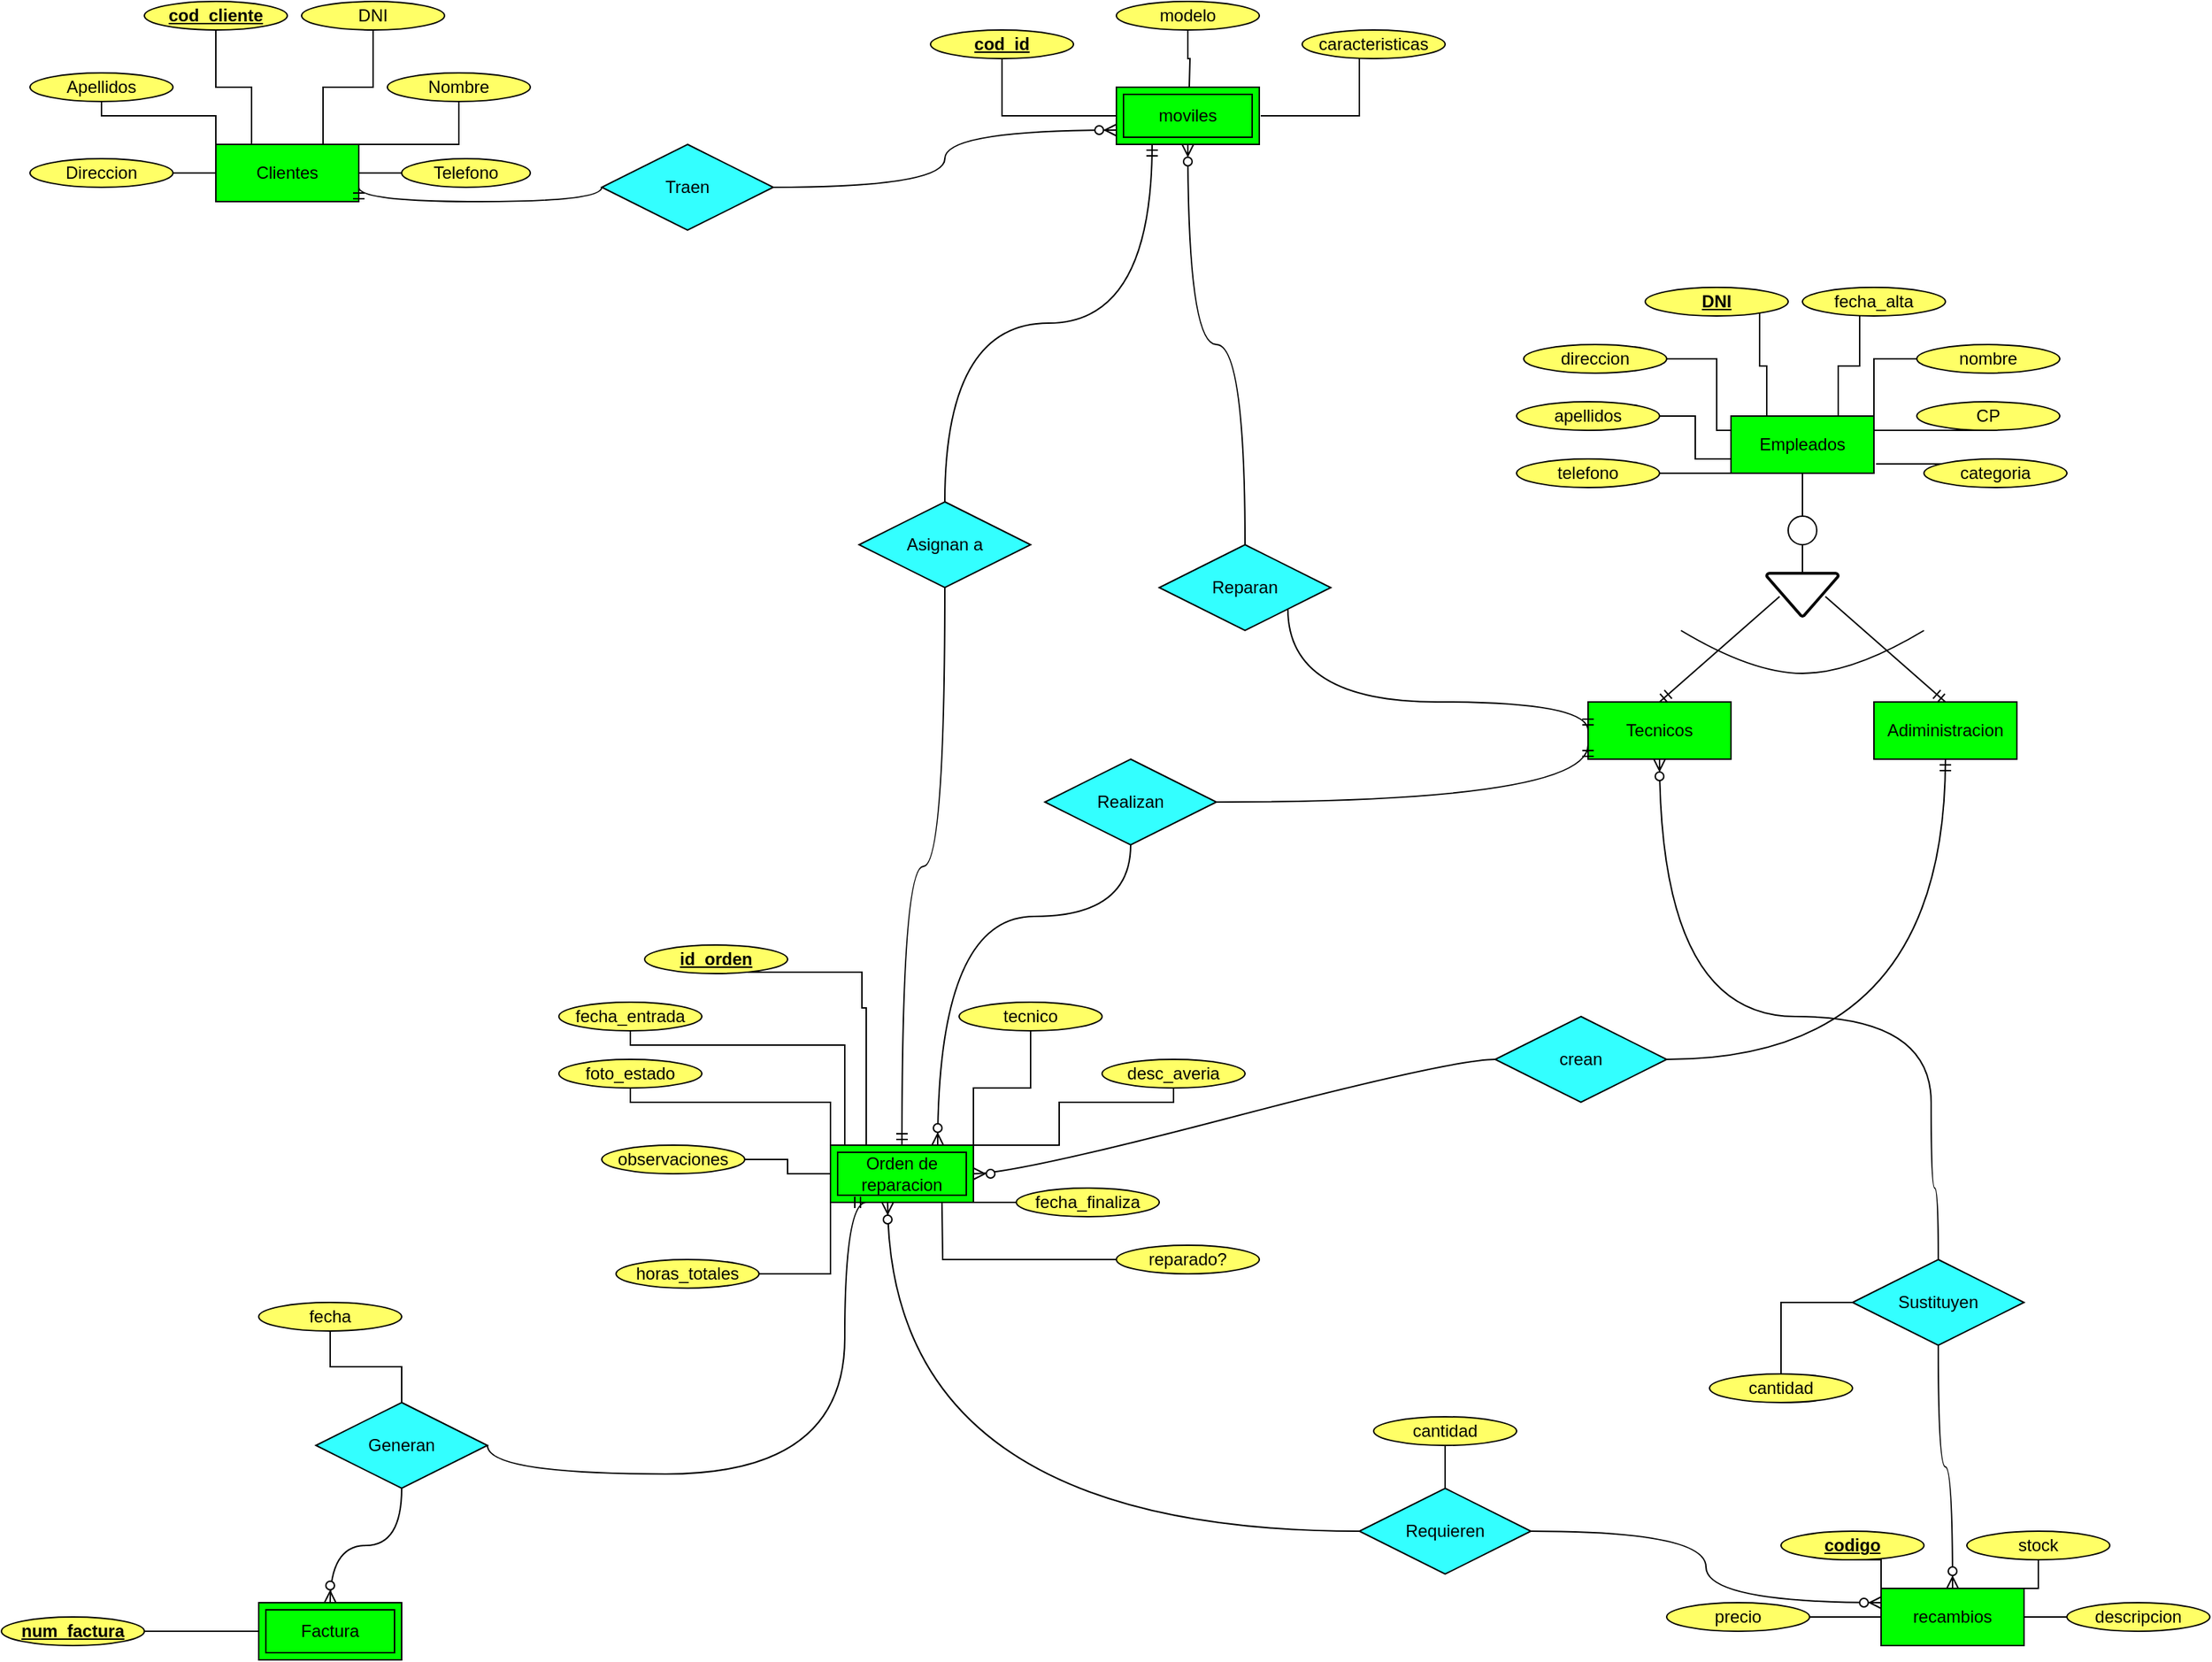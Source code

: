 <mxfile version="20.3.0" type="device"><diagram id="C5RBs43oDa-KdzZeNtuy" name="Page-1"><mxGraphModel dx="1873" dy="1913" grid="1" gridSize="10" guides="1" tooltips="1" connect="1" arrows="1" fold="1" page="1" pageScale="1" pageWidth="1600" pageHeight="1200" math="0" shadow="0"><root><mxCell id="WIyWlLk6GJQsqaUBKTNV-0"/><mxCell id="WIyWlLk6GJQsqaUBKTNV-1" parent="WIyWlLk6GJQsqaUBKTNV-0"/><mxCell id="R3kaOZERoae6fdx2HZM_-9" value="" style="edgeStyle=orthogonalEdgeStyle;fontSize=12;html=1;endArrow=ERzeroToMany;startArrow=none;rounded=0;entryX=0.75;entryY=0;entryDx=0;entryDy=0;curved=1;exitX=0.5;exitY=1;exitDx=0;exitDy=0;" parent="WIyWlLk6GJQsqaUBKTNV-1" source="R3kaOZERoae6fdx2HZM_-8" target="Xgpi2IDvOryQFtdn2pMx-37" edge="1"><mxGeometry width="100" height="100" relative="1" as="geometry"><mxPoint x="411" y="461" as="sourcePoint"/><mxPoint x="494" y="561" as="targetPoint"/><Array as="points"><mxPoint x="800" y="650"/><mxPoint x="665" y="650"/></Array></mxGeometry></mxCell><mxCell id="j6VTlfBo22cfBNHT0khT-14" style="edgeStyle=orthogonalEdgeStyle;rounded=0;orthogonalLoop=1;jettySize=auto;html=1;entryX=0;entryY=0.5;entryDx=0;entryDy=0;endArrow=none;endFill=0;" parent="WIyWlLk6GJQsqaUBKTNV-1" source="EpGLU4D8-ue5hCiOP67A-0" target="j6VTlfBo22cfBNHT0khT-6" edge="1"><mxGeometry relative="1" as="geometry"/></mxCell><mxCell id="EpGLU4D8-ue5hCiOP67A-0" value="Clientes" style="whiteSpace=wrap;html=1;align=center;fillColor=#00FF00;" parent="WIyWlLk6GJQsqaUBKTNV-1" vertex="1"><mxGeometry x="160" y="110" width="100" height="40" as="geometry"/></mxCell><mxCell id="j6VTlfBo22cfBNHT0khT-29" value="" style="edgeStyle=orthogonalEdgeStyle;rounded=0;orthogonalLoop=1;jettySize=auto;html=1;endArrow=none;endFill=0;" parent="WIyWlLk6GJQsqaUBKTNV-1" target="j6VTlfBo22cfBNHT0khT-21" edge="1" source="Xgpi2IDvOryQFtdn2pMx-37"><mxGeometry relative="1" as="geometry"><mxPoint x="636" y="810" as="sourcePoint"/><Array as="points"><mxPoint x="600" y="740"/><mxPoint x="450" y="740"/></Array></mxGeometry></mxCell><mxCell id="EpGLU4D8-ue5hCiOP67A-8" value="Tecnicos" style="whiteSpace=wrap;html=1;align=center;fillColor=#00FF00;" parent="WIyWlLk6GJQsqaUBKTNV-1" vertex="1"><mxGeometry x="1120" y="500" width="100" height="40" as="geometry"/></mxCell><mxCell id="Xgpi2IDvOryQFtdn2pMx-35" style="edgeStyle=orthogonalEdgeStyle;rounded=0;orthogonalLoop=1;jettySize=auto;html=1;endArrow=none;endFill=0;entryX=0.25;entryY=0;entryDx=0;entryDy=0;" parent="WIyWlLk6GJQsqaUBKTNV-1" source="j6VTlfBo22cfBNHT0khT-0" target="EpGLU4D8-ue5hCiOP67A-0" edge="1"><mxGeometry relative="1" as="geometry"/></mxCell><mxCell id="j6VTlfBo22cfBNHT0khT-0" value="&lt;b&gt;cod_cliente&lt;/b&gt;" style="ellipse;whiteSpace=wrap;html=1;align=center;fontStyle=4;fillColor=#FFFF66;" parent="WIyWlLk6GJQsqaUBKTNV-1" vertex="1"><mxGeometry x="110" y="10" width="100" height="20" as="geometry"/></mxCell><mxCell id="j6VTlfBo22cfBNHT0khT-11" style="edgeStyle=orthogonalEdgeStyle;rounded=0;orthogonalLoop=1;jettySize=auto;html=1;entryX=0.75;entryY=0;entryDx=0;entryDy=0;endArrow=none;endFill=0;" parent="WIyWlLk6GJQsqaUBKTNV-1" source="j6VTlfBo22cfBNHT0khT-1" target="EpGLU4D8-ue5hCiOP67A-0" edge="1"><mxGeometry relative="1" as="geometry"/></mxCell><mxCell id="j6VTlfBo22cfBNHT0khT-1" value="DNI" style="ellipse;whiteSpace=wrap;html=1;align=center;fillColor=#FFFF66;" parent="WIyWlLk6GJQsqaUBKTNV-1" vertex="1"><mxGeometry x="220" y="10" width="100" height="20" as="geometry"/></mxCell><mxCell id="j6VTlfBo22cfBNHT0khT-7" style="edgeStyle=orthogonalEdgeStyle;rounded=0;orthogonalLoop=1;jettySize=auto;html=1;entryX=0;entryY=0;entryDx=0;entryDy=0;endArrow=none;endFill=0;" parent="WIyWlLk6GJQsqaUBKTNV-1" source="j6VTlfBo22cfBNHT0khT-3" target="EpGLU4D8-ue5hCiOP67A-0" edge="1"><mxGeometry relative="1" as="geometry"><Array as="points"><mxPoint x="80" y="90"/><mxPoint x="160" y="90"/></Array></mxGeometry></mxCell><mxCell id="j6VTlfBo22cfBNHT0khT-3" value="Apellidos" style="ellipse;whiteSpace=wrap;html=1;align=center;fillColor=#FFFF66;" parent="WIyWlLk6GJQsqaUBKTNV-1" vertex="1"><mxGeometry x="30" y="60" width="100" height="20" as="geometry"/></mxCell><mxCell id="j6VTlfBo22cfBNHT0khT-13" style="edgeStyle=orthogonalEdgeStyle;rounded=0;orthogonalLoop=1;jettySize=auto;html=1;entryX=1;entryY=0;entryDx=0;entryDy=0;endArrow=none;endFill=0;" parent="WIyWlLk6GJQsqaUBKTNV-1" source="j6VTlfBo22cfBNHT0khT-4" target="EpGLU4D8-ue5hCiOP67A-0" edge="1"><mxGeometry relative="1" as="geometry"><Array as="points"><mxPoint x="330" y="110"/></Array></mxGeometry></mxCell><mxCell id="j6VTlfBo22cfBNHT0khT-4" value="Nombre" style="ellipse;whiteSpace=wrap;html=1;align=center;fillColor=#FFFF66;" parent="WIyWlLk6GJQsqaUBKTNV-1" vertex="1"><mxGeometry x="280" y="60" width="100" height="20" as="geometry"/></mxCell><mxCell id="j6VTlfBo22cfBNHT0khT-8" value="" style="edgeStyle=orthogonalEdgeStyle;rounded=0;orthogonalLoop=1;jettySize=auto;html=1;endArrow=none;endFill=0;" parent="WIyWlLk6GJQsqaUBKTNV-1" source="j6VTlfBo22cfBNHT0khT-5" target="EpGLU4D8-ue5hCiOP67A-0" edge="1"><mxGeometry relative="1" as="geometry"/></mxCell><mxCell id="j6VTlfBo22cfBNHT0khT-5" value="Direccion" style="ellipse;whiteSpace=wrap;html=1;align=center;fillColor=#FFFF66;" parent="WIyWlLk6GJQsqaUBKTNV-1" vertex="1"><mxGeometry x="30" y="120" width="100" height="20" as="geometry"/></mxCell><mxCell id="j6VTlfBo22cfBNHT0khT-6" value="Telefono" style="ellipse;whiteSpace=wrap;html=1;align=center;fillColor=#FFFF66;" parent="WIyWlLk6GJQsqaUBKTNV-1" vertex="1"><mxGeometry x="290" y="120" width="90" height="20" as="geometry"/></mxCell><mxCell id="j6VTlfBo22cfBNHT0khT-18" style="edgeStyle=orthogonalEdgeStyle;rounded=0;orthogonalLoop=1;jettySize=auto;html=1;entryX=0;entryY=0.5;entryDx=0;entryDy=0;endArrow=none;endFill=0;" parent="WIyWlLk6GJQsqaUBKTNV-1" edge="1"><mxGeometry relative="1" as="geometry"><mxPoint x="711" y="50" as="sourcePoint"/><Array as="points"><mxPoint x="710" y="90"/></Array><mxPoint x="791" y="90" as="targetPoint"/></mxGeometry></mxCell><mxCell id="j6VTlfBo22cfBNHT0khT-20" value="" style="edgeStyle=orthogonalEdgeStyle;rounded=0;orthogonalLoop=1;jettySize=auto;html=1;endArrow=none;endFill=0;" parent="WIyWlLk6GJQsqaUBKTNV-1" source="j6VTlfBo22cfBNHT0khT-16" edge="1"><mxGeometry relative="1" as="geometry"><mxPoint x="841" y="70" as="targetPoint"/></mxGeometry></mxCell><mxCell id="j6VTlfBo22cfBNHT0khT-16" value="modelo" style="ellipse;whiteSpace=wrap;html=1;align=center;fillColor=#FFFF66;" parent="WIyWlLk6GJQsqaUBKTNV-1" vertex="1"><mxGeometry x="790" y="10" width="100" height="20" as="geometry"/></mxCell><mxCell id="j6VTlfBo22cfBNHT0khT-19" style="edgeStyle=orthogonalEdgeStyle;rounded=0;orthogonalLoop=1;jettySize=auto;html=1;entryX=1;entryY=0.5;entryDx=0;entryDy=0;endArrow=none;endFill=0;" parent="WIyWlLk6GJQsqaUBKTNV-1" source="j6VTlfBo22cfBNHT0khT-17" edge="1"><mxGeometry relative="1" as="geometry"><Array as="points"><mxPoint x="960" y="90"/></Array><mxPoint x="891" y="90" as="targetPoint"/></mxGeometry></mxCell><mxCell id="j6VTlfBo22cfBNHT0khT-17" value="caracteristicas" style="ellipse;whiteSpace=wrap;html=1;align=center;fillColor=#FFFF66;" parent="WIyWlLk6GJQsqaUBKTNV-1" vertex="1"><mxGeometry x="920" y="30" width="100" height="20" as="geometry"/></mxCell><mxCell id="j6VTlfBo22cfBNHT0khT-21" value="fecha_entrada" style="ellipse;whiteSpace=wrap;html=1;align=center;fillColor=#FFFF66;" parent="WIyWlLk6GJQsqaUBKTNV-1" vertex="1"><mxGeometry x="400" y="710" width="100" height="20" as="geometry"/></mxCell><mxCell id="j6VTlfBo22cfBNHT0khT-30" style="edgeStyle=orthogonalEdgeStyle;rounded=0;orthogonalLoop=1;jettySize=auto;html=1;entryX=0;entryY=0;entryDx=0;entryDy=0;endArrow=none;endFill=0;" parent="WIyWlLk6GJQsqaUBKTNV-1" source="j6VTlfBo22cfBNHT0khT-22" edge="1" target="Xgpi2IDvOryQFtdn2pMx-37"><mxGeometry relative="1" as="geometry"><Array as="points"><mxPoint x="450" y="780"/><mxPoint x="590" y="780"/></Array><mxPoint x="586" y="810" as="targetPoint"/></mxGeometry></mxCell><mxCell id="j6VTlfBo22cfBNHT0khT-22" value="foto_estado" style="ellipse;whiteSpace=wrap;html=1;align=center;fillColor=#FFFF66;" parent="WIyWlLk6GJQsqaUBKTNV-1" vertex="1"><mxGeometry x="400" y="750" width="100" height="20" as="geometry"/></mxCell><mxCell id="j6VTlfBo22cfBNHT0khT-32" style="edgeStyle=orthogonalEdgeStyle;rounded=0;orthogonalLoop=1;jettySize=auto;html=1;endArrow=none;endFill=0;entryX=1;entryY=0;entryDx=0;entryDy=0;" parent="WIyWlLk6GJQsqaUBKTNV-1" source="j6VTlfBo22cfBNHT0khT-24" edge="1"><mxGeometry relative="1" as="geometry"><mxPoint x="686" y="810" as="targetPoint"/><Array as="points"><mxPoint x="830" y="780"/><mxPoint x="750" y="780"/><mxPoint x="750" y="810"/></Array></mxGeometry></mxCell><mxCell id="j6VTlfBo22cfBNHT0khT-24" value="desc_averia" style="ellipse;whiteSpace=wrap;html=1;align=center;fillColor=#FFFF66;" parent="WIyWlLk6GJQsqaUBKTNV-1" vertex="1"><mxGeometry x="780" y="750" width="100" height="20" as="geometry"/></mxCell><mxCell id="j6VTlfBo22cfBNHT0khT-33" value="" style="edgeStyle=orthogonalEdgeStyle;rounded=0;orthogonalLoop=1;jettySize=auto;html=1;endArrow=none;endFill=0;entryX=1;entryY=1;entryDx=0;entryDy=0;" parent="WIyWlLk6GJQsqaUBKTNV-1" source="j6VTlfBo22cfBNHT0khT-25" edge="1" target="Xgpi2IDvOryQFtdn2pMx-37"><mxGeometry relative="1" as="geometry"><mxPoint x="686" y="830" as="targetPoint"/><Array as="points"><mxPoint x="700" y="850"/><mxPoint x="700" y="850"/></Array></mxGeometry></mxCell><mxCell id="j6VTlfBo22cfBNHT0khT-25" value="fecha_finaliza" style="ellipse;whiteSpace=wrap;html=1;align=center;fillColor=#FFFF66;" parent="WIyWlLk6GJQsqaUBKTNV-1" vertex="1"><mxGeometry x="720" y="840" width="100" height="20" as="geometry"/></mxCell><mxCell id="j6VTlfBo22cfBNHT0khT-34" style="edgeStyle=orthogonalEdgeStyle;rounded=0;orthogonalLoop=1;jettySize=auto;html=1;entryX=0;entryY=1;entryDx=0;entryDy=0;endArrow=none;endFill=0;exitX=1;exitY=0.5;exitDx=0;exitDy=0;" parent="WIyWlLk6GJQsqaUBKTNV-1" source="j6VTlfBo22cfBNHT0khT-26" edge="1" target="Xgpi2IDvOryQFtdn2pMx-37"><mxGeometry relative="1" as="geometry"><Array as="points"><mxPoint x="590" y="900"/></Array><mxPoint x="611" y="850" as="targetPoint"/></mxGeometry></mxCell><mxCell id="j6VTlfBo22cfBNHT0khT-26" value="horas_totales" style="ellipse;whiteSpace=wrap;html=1;align=center;fillColor=#FFFF66;" parent="WIyWlLk6GJQsqaUBKTNV-1" vertex="1"><mxGeometry x="440" y="890" width="100" height="20" as="geometry"/></mxCell><mxCell id="j6VTlfBo22cfBNHT0khT-35" style="edgeStyle=orthogonalEdgeStyle;rounded=0;orthogonalLoop=1;jettySize=auto;html=1;entryX=0.82;entryY=1;entryDx=0;entryDy=0;entryPerimeter=0;endArrow=none;endFill=0;" parent="WIyWlLk6GJQsqaUBKTNV-1" source="j6VTlfBo22cfBNHT0khT-27" edge="1"><mxGeometry relative="1" as="geometry"><mxPoint x="668" y="850" as="targetPoint"/></mxGeometry></mxCell><mxCell id="j6VTlfBo22cfBNHT0khT-27" value="reparado?" style="ellipse;whiteSpace=wrap;html=1;align=center;fillColor=#FFFF66;" parent="WIyWlLk6GJQsqaUBKTNV-1" vertex="1"><mxGeometry x="790" y="880" width="100" height="20" as="geometry"/></mxCell><mxCell id="j6VTlfBo22cfBNHT0khT-31" value="" style="edgeStyle=orthogonalEdgeStyle;rounded=0;orthogonalLoop=1;jettySize=auto;html=1;endArrow=none;endFill=0;entryX=0;entryY=0.5;entryDx=0;entryDy=0;" parent="WIyWlLk6GJQsqaUBKTNV-1" source="j6VTlfBo22cfBNHT0khT-28" edge="1" target="Xgpi2IDvOryQFtdn2pMx-37"><mxGeometry relative="1" as="geometry"><mxPoint x="586" y="830" as="targetPoint"/></mxGeometry></mxCell><mxCell id="j6VTlfBo22cfBNHT0khT-28" value="observaciones" style="ellipse;whiteSpace=wrap;html=1;align=center;fillColor=#FFFF66;" parent="WIyWlLk6GJQsqaUBKTNV-1" vertex="1"><mxGeometry x="430" y="810" width="100" height="20" as="geometry"/></mxCell><mxCell id="j6VTlfBo22cfBNHT0khT-36" value="&lt;b&gt;cod_id&lt;/b&gt;" style="ellipse;whiteSpace=wrap;html=1;align=center;fontStyle=4;fillColor=#FFFF66;" parent="WIyWlLk6GJQsqaUBKTNV-1" vertex="1"><mxGeometry x="660" y="30" width="100" height="20" as="geometry"/></mxCell><mxCell id="j6VTlfBo22cfBNHT0khT-38" style="edgeStyle=orthogonalEdgeStyle;rounded=0;orthogonalLoop=1;jettySize=auto;html=1;entryX=1;entryY=0;entryDx=0;entryDy=0;endArrow=none;endFill=0;exitX=0.5;exitY=1;exitDx=0;exitDy=0;" parent="WIyWlLk6GJQsqaUBKTNV-1" source="fPmkA_20vy4M0zo-VJcC-0" edge="1" target="Xgpi2IDvOryQFtdn2pMx-37"><mxGeometry relative="1" as="geometry"><mxPoint x="726" y="730" as="sourcePoint"/><mxPoint x="661" y="810" as="targetPoint"/><Array as="points"><mxPoint x="730" y="730"/><mxPoint x="730" y="770"/><mxPoint x="690" y="770"/></Array></mxGeometry></mxCell><mxCell id="j6VTlfBo22cfBNHT0khT-39" value="recambios" style="whiteSpace=wrap;html=1;align=center;fillColor=#00FF00;" parent="WIyWlLk6GJQsqaUBKTNV-1" vertex="1"><mxGeometry x="1325" y="1120" width="100" height="40" as="geometry"/></mxCell><mxCell id="Xgpi2IDvOryQFtdn2pMx-25" style="edgeStyle=orthogonalEdgeStyle;rounded=0;orthogonalLoop=1;jettySize=auto;html=1;endArrow=none;endFill=0;entryX=0;entryY=0;entryDx=0;entryDy=0;exitX=0.5;exitY=1;exitDx=0;exitDy=0;" parent="WIyWlLk6GJQsqaUBKTNV-1" source="Xgpi2IDvOryQFtdn2pMx-20" edge="1" target="j6VTlfBo22cfBNHT0khT-39"><mxGeometry relative="1" as="geometry"><mxPoint x="1330" y="1121" as="targetPoint"/></mxGeometry></mxCell><mxCell id="Xgpi2IDvOryQFtdn2pMx-20" value="&lt;b&gt;codigo&lt;/b&gt;" style="ellipse;whiteSpace=wrap;html=1;align=center;fontStyle=4;fillColor=#FFFF66;" parent="WIyWlLk6GJQsqaUBKTNV-1" vertex="1"><mxGeometry x="1255" y="1080" width="100" height="20" as="geometry"/></mxCell><mxCell id="Xgpi2IDvOryQFtdn2pMx-27" value="" style="edgeStyle=orthogonalEdgeStyle;rounded=0;orthogonalLoop=1;jettySize=auto;html=1;endArrow=none;endFill=0;exitX=0;exitY=0.5;exitDx=0;exitDy=0;entryX=1;entryY=0.5;entryDx=0;entryDy=0;" parent="WIyWlLk6GJQsqaUBKTNV-1" source="Xgpi2IDvOryQFtdn2pMx-22" target="j6VTlfBo22cfBNHT0khT-39" edge="1"><mxGeometry relative="1" as="geometry"/></mxCell><mxCell id="Xgpi2IDvOryQFtdn2pMx-22" value="descripcion" style="ellipse;whiteSpace=wrap;html=1;align=center;fillColor=#FFFF66;" parent="WIyWlLk6GJQsqaUBKTNV-1" vertex="1"><mxGeometry x="1455" y="1130" width="100" height="20" as="geometry"/></mxCell><mxCell id="Xgpi2IDvOryQFtdn2pMx-26" style="edgeStyle=orthogonalEdgeStyle;rounded=0;orthogonalLoop=1;jettySize=auto;html=1;entryX=1;entryY=0;entryDx=0;entryDy=0;endArrow=none;endFill=0;" parent="WIyWlLk6GJQsqaUBKTNV-1" source="Xgpi2IDvOryQFtdn2pMx-23" target="j6VTlfBo22cfBNHT0khT-39" edge="1"><mxGeometry relative="1" as="geometry"/></mxCell><mxCell id="Xgpi2IDvOryQFtdn2pMx-23" value="stock" style="ellipse;whiteSpace=wrap;html=1;align=center;fillColor=#FFFF66;" parent="WIyWlLk6GJQsqaUBKTNV-1" vertex="1"><mxGeometry x="1385" y="1080" width="100" height="20" as="geometry"/></mxCell><mxCell id="R3kaOZERoae6fdx2HZM_-11" style="edgeStyle=orthogonalEdgeStyle;rounded=0;orthogonalLoop=1;jettySize=auto;html=1;entryX=0;entryY=0.5;entryDx=0;entryDy=0;endArrow=none;endFill=0;exitX=1;exitY=0.5;exitDx=0;exitDy=0;" parent="WIyWlLk6GJQsqaUBKTNV-1" source="Xgpi2IDvOryQFtdn2pMx-24" target="j6VTlfBo22cfBNHT0khT-39" edge="1"><mxGeometry relative="1" as="geometry"/></mxCell><mxCell id="Xgpi2IDvOryQFtdn2pMx-24" value="precio" style="ellipse;whiteSpace=wrap;html=1;align=center;fillColor=#FFFF66;" parent="WIyWlLk6GJQsqaUBKTNV-1" vertex="1"><mxGeometry x="1175" y="1130" width="100" height="20" as="geometry"/></mxCell><mxCell id="Xgpi2IDvOryQFtdn2pMx-41" style="edgeStyle=orthogonalEdgeStyle;rounded=0;orthogonalLoop=1;jettySize=auto;html=1;entryX=0;entryY=0.5;entryDx=0;entryDy=0;endArrow=none;endFill=0;" parent="WIyWlLk6GJQsqaUBKTNV-1" source="Xgpi2IDvOryQFtdn2pMx-29" target="Xgpi2IDvOryQFtdn2pMx-38" edge="1"><mxGeometry relative="1" as="geometry"/></mxCell><mxCell id="Xgpi2IDvOryQFtdn2pMx-29" value="&lt;b&gt;num_factura&lt;/b&gt;" style="ellipse;whiteSpace=wrap;html=1;align=center;fontStyle=4;fillColor=#FFFF66;" parent="WIyWlLk6GJQsqaUBKTNV-1" vertex="1"><mxGeometry x="10" y="1140" width="100" height="20" as="geometry"/></mxCell><mxCell id="Xgpi2IDvOryQFtdn2pMx-42" style="edgeStyle=orthogonalEdgeStyle;rounded=0;orthogonalLoop=1;jettySize=auto;html=1;entryX=0.5;entryY=0;entryDx=0;entryDy=0;endArrow=none;endFill=0;" parent="WIyWlLk6GJQsqaUBKTNV-1" source="Xgpi2IDvOryQFtdn2pMx-30" target="R3kaOZERoae6fdx2HZM_-19" edge="1"><mxGeometry relative="1" as="geometry"/></mxCell><mxCell id="Xgpi2IDvOryQFtdn2pMx-30" value="fecha" style="ellipse;whiteSpace=wrap;html=1;align=center;fillColor=#FFFF66;" parent="WIyWlLk6GJQsqaUBKTNV-1" vertex="1"><mxGeometry x="190" y="920" width="100" height="20" as="geometry"/></mxCell><mxCell id="Xgpi2IDvOryQFtdn2pMx-36" value="moviles" style="shape=ext;margin=3;double=1;whiteSpace=wrap;html=1;align=center;fillColor=#00FF00;" parent="WIyWlLk6GJQsqaUBKTNV-1" vertex="1"><mxGeometry x="790" y="70" width="100" height="40" as="geometry"/></mxCell><mxCell id="Xgpi2IDvOryQFtdn2pMx-37" value="Orden de reparacion" style="shape=ext;margin=3;double=1;whiteSpace=wrap;html=1;align=center;gradientColor=none;fillColor=#00FF00;" parent="WIyWlLk6GJQsqaUBKTNV-1" vertex="1"><mxGeometry x="590" y="810" width="100" height="40" as="geometry"/></mxCell><mxCell id="Xgpi2IDvOryQFtdn2pMx-38" value="Factura" style="shape=ext;margin=3;double=1;whiteSpace=wrap;html=1;align=center;gradientColor=none;fillColor=#00FF00;" parent="WIyWlLk6GJQsqaUBKTNV-1" vertex="1"><mxGeometry x="190" y="1130" width="100" height="40" as="geometry"/></mxCell><mxCell id="fPmkA_20vy4M0zo-VJcC-0" value="tecnico" style="ellipse;whiteSpace=wrap;html=1;align=center;fillColor=#FFFF66;" parent="WIyWlLk6GJQsqaUBKTNV-1" vertex="1"><mxGeometry x="680" y="710" width="100" height="20" as="geometry"/></mxCell><mxCell id="R3kaOZERoae6fdx2HZM_-1" style="edgeStyle=orthogonalEdgeStyle;rounded=0;orthogonalLoop=1;jettySize=auto;html=1;entryX=0.25;entryY=0;entryDx=0;entryDy=0;endArrow=none;endFill=0;exitX=0.72;exitY=0.95;exitDx=0;exitDy=0;exitPerimeter=0;" parent="WIyWlLk6GJQsqaUBKTNV-1" source="R3kaOZERoae6fdx2HZM_-0" target="Xgpi2IDvOryQFtdn2pMx-37" edge="1"><mxGeometry relative="1" as="geometry"><Array as="points"><mxPoint x="612" y="689"/><mxPoint x="612" y="714"/><mxPoint x="615" y="714"/></Array><mxPoint x="600" y="730" as="sourcePoint"/></mxGeometry></mxCell><mxCell id="R3kaOZERoae6fdx2HZM_-0" value="&lt;b&gt;id_orden&lt;/b&gt;" style="ellipse;whiteSpace=wrap;html=1;align=center;fontStyle=4;fillColor=#FFFF66;" parent="WIyWlLk6GJQsqaUBKTNV-1" vertex="1"><mxGeometry x="460" y="670" width="100" height="20" as="geometry"/></mxCell><mxCell id="R3kaOZERoae6fdx2HZM_-5" value="" style="edgeStyle=orthogonalEdgeStyle;fontSize=12;html=1;endArrow=ERzeroToMany;startArrow=none;rounded=0;exitX=1;exitY=0.5;exitDx=0;exitDy=0;entryX=0;entryY=0.75;entryDx=0;entryDy=0;curved=1;" parent="WIyWlLk6GJQsqaUBKTNV-1" source="R3kaOZERoae6fdx2HZM_-2" target="Xgpi2IDvOryQFtdn2pMx-36" edge="1"><mxGeometry width="100" height="100" relative="1" as="geometry"><mxPoint x="286" y="121" as="sourcePoint"/><mxPoint x="386" y="21" as="targetPoint"/></mxGeometry></mxCell><mxCell id="R3kaOZERoae6fdx2HZM_-2" value="Traen" style="shape=rhombus;perimeter=rhombusPerimeter;whiteSpace=wrap;html=1;align=center;fillColor=#33FFFF;" parent="WIyWlLk6GJQsqaUBKTNV-1" vertex="1"><mxGeometry x="430" y="110" width="120" height="60" as="geometry"/></mxCell><mxCell id="R3kaOZERoae6fdx2HZM_-8" value="Realizan" style="shape=rhombus;perimeter=rhombusPerimeter;whiteSpace=wrap;html=1;align=center;fillColor=#33FFFF;" parent="WIyWlLk6GJQsqaUBKTNV-1" vertex="1"><mxGeometry x="740" y="540" width="120" height="60" as="geometry"/></mxCell><mxCell id="R3kaOZERoae6fdx2HZM_-12" value="" style="edgeStyle=orthogonalEdgeStyle;fontSize=12;html=1;endArrow=none;startArrow=ERmandOne;rounded=0;exitX=0;exitY=0.75;exitDx=0;exitDy=0;entryX=1;entryY=0.5;entryDx=0;entryDy=0;curved=1;" parent="WIyWlLk6GJQsqaUBKTNV-1" source="EpGLU4D8-ue5hCiOP67A-8" target="R3kaOZERoae6fdx2HZM_-8" edge="1"><mxGeometry width="100" height="100" relative="1" as="geometry"><mxPoint x="236" y="450" as="sourcePoint"/><mxPoint x="856" y="460" as="targetPoint"/><Array as="points"><mxPoint x="1120" y="570"/></Array></mxGeometry></mxCell><mxCell id="R3kaOZERoae6fdx2HZM_-15" value="Requieren" style="shape=rhombus;perimeter=rhombusPerimeter;whiteSpace=wrap;html=1;align=center;fillColor=#33FFFF;" parent="WIyWlLk6GJQsqaUBKTNV-1" vertex="1"><mxGeometry x="960" y="1050" width="120" height="60" as="geometry"/></mxCell><mxCell id="R3kaOZERoae6fdx2HZM_-16" value="" style="edgeStyle=orthogonalEdgeStyle;fontSize=12;html=1;endArrow=ERzeroToMany;endFill=1;rounded=0;curved=1;exitX=0;exitY=0.5;exitDx=0;exitDy=0;" parent="WIyWlLk6GJQsqaUBKTNV-1" source="R3kaOZERoae6fdx2HZM_-15" target="Xgpi2IDvOryQFtdn2pMx-37" edge="1"><mxGeometry width="100" height="100" relative="1" as="geometry"><mxPoint x="904" y="561" as="sourcePoint"/><mxPoint x="630" y="890" as="targetPoint"/><Array as="points"><mxPoint x="630" y="1080"/></Array></mxGeometry></mxCell><mxCell id="R3kaOZERoae6fdx2HZM_-17" value="" style="edgeStyle=orthogonalEdgeStyle;fontSize=12;html=1;endArrow=ERzeroToMany;endFill=1;rounded=0;curved=1;entryX=0;entryY=0.25;entryDx=0;entryDy=0;exitX=1;exitY=0.5;exitDx=0;exitDy=0;" parent="WIyWlLk6GJQsqaUBKTNV-1" source="R3kaOZERoae6fdx2HZM_-15" target="j6VTlfBo22cfBNHT0khT-39" edge="1"><mxGeometry width="100" height="100" relative="1" as="geometry"><mxPoint x="1095" y="1042" as="sourcePoint"/><mxPoint x="1095" y="941" as="targetPoint"/></mxGeometry></mxCell><mxCell id="R3kaOZERoae6fdx2HZM_-18" value="" style="edgeStyle=orthogonalEdgeStyle;fontSize=12;html=1;endArrow=ERmandOne;rounded=0;curved=1;entryX=1;entryY=0.75;entryDx=0;entryDy=0;exitX=0;exitY=0.5;exitDx=0;exitDy=0;" parent="WIyWlLk6GJQsqaUBKTNV-1" source="R3kaOZERoae6fdx2HZM_-2" target="EpGLU4D8-ue5hCiOP67A-0" edge="1"><mxGeometry width="100" height="100" relative="1" as="geometry"><mxPoint x="375" y="269" as="sourcePoint"/><mxPoint x="475" y="169" as="targetPoint"/><Array as="points"><mxPoint x="430" y="150"/><mxPoint x="260" y="150"/></Array></mxGeometry></mxCell><mxCell id="R3kaOZERoae6fdx2HZM_-19" value="Generan" style="shape=rhombus;perimeter=rhombusPerimeter;whiteSpace=wrap;html=1;align=center;fillColor=#33FFFF;" parent="WIyWlLk6GJQsqaUBKTNV-1" vertex="1"><mxGeometry x="230" y="990" width="120" height="60" as="geometry"/></mxCell><mxCell id="R3kaOZERoae6fdx2HZM_-20" value="" style="edgeStyle=orthogonalEdgeStyle;fontSize=12;html=1;endArrow=ERmandOne;rounded=0;curved=1;entryX=0.25;entryY=1;entryDx=0;entryDy=0;exitX=1;exitY=0.5;exitDx=0;exitDy=0;" parent="WIyWlLk6GJQsqaUBKTNV-1" source="R3kaOZERoae6fdx2HZM_-19" target="Xgpi2IDvOryQFtdn2pMx-37" edge="1"><mxGeometry width="100" height="100" relative="1" as="geometry"><mxPoint x="489" y="611" as="sourcePoint"/><mxPoint x="589" y="511" as="targetPoint"/><Array as="points"><mxPoint x="350" y="1040"/><mxPoint x="600" y="1040"/><mxPoint x="600" y="850"/></Array></mxGeometry></mxCell><mxCell id="R3kaOZERoae6fdx2HZM_-22" value="Reparan" style="shape=rhombus;perimeter=rhombusPerimeter;whiteSpace=wrap;html=1;align=center;fillColor=#33FFFF;" parent="WIyWlLk6GJQsqaUBKTNV-1" vertex="1"><mxGeometry x="820" y="390" width="120" height="60" as="geometry"/></mxCell><mxCell id="R3kaOZERoae6fdx2HZM_-23" value="" style="edgeStyle=orthogonalEdgeStyle;fontSize=12;html=1;endArrow=ERmandOne;rounded=0;curved=1;exitX=1;exitY=1;exitDx=0;exitDy=0;entryX=0;entryY=0.5;entryDx=0;entryDy=0;" parent="WIyWlLk6GJQsqaUBKTNV-1" source="R3kaOZERoae6fdx2HZM_-22" target="EpGLU4D8-ue5hCiOP67A-8" edge="1"><mxGeometry width="100" height="100" relative="1" as="geometry"><mxPoint x="490" y="300" as="sourcePoint"/><mxPoint x="590" y="200" as="targetPoint"/><Array as="points"><mxPoint x="910" y="500"/><mxPoint x="1120" y="500"/></Array></mxGeometry></mxCell><mxCell id="R3kaOZERoae6fdx2HZM_-24" value="" style="edgeStyle=orthogonalEdgeStyle;fontSize=12;html=1;endArrow=ERzeroToMany;endFill=1;rounded=0;curved=1;entryX=0.5;entryY=1;entryDx=0;entryDy=0;exitX=0.5;exitY=0;exitDx=0;exitDy=0;" parent="WIyWlLk6GJQsqaUBKTNV-1" source="R3kaOZERoae6fdx2HZM_-22" target="Xgpi2IDvOryQFtdn2pMx-36" edge="1"><mxGeometry width="100" height="100" relative="1" as="geometry"><mxPoint x="680" y="299" as="sourcePoint"/><mxPoint x="970" y="160" as="targetPoint"/></mxGeometry></mxCell><mxCell id="R3kaOZERoae6fdx2HZM_-26" value="" style="edgeStyle=orthogonalEdgeStyle;fontSize=12;html=1;endArrow=ERmandOne;rounded=0;curved=1;entryX=0.25;entryY=1;entryDx=0;entryDy=0;exitX=0.5;exitY=0;exitDx=0;exitDy=0;" parent="WIyWlLk6GJQsqaUBKTNV-1" source="H5Hl3O7vHP5taEDsqnTO-0" target="Xgpi2IDvOryQFtdn2pMx-36" edge="1"><mxGeometry width="100" height="100" relative="1" as="geometry"><mxPoint x="1010" y="150" as="sourcePoint"/><mxPoint x="909" y="129.97" as="targetPoint"/></mxGeometry></mxCell><mxCell id="R3kaOZERoae6fdx2HZM_-27" value="" style="edgeStyle=orthogonalEdgeStyle;fontSize=12;html=1;endArrow=ERmandOne;rounded=0;curved=1;entryX=0.5;entryY=0;entryDx=0;entryDy=0;exitX=0.5;exitY=1;exitDx=0;exitDy=0;" parent="WIyWlLk6GJQsqaUBKTNV-1" source="H5Hl3O7vHP5taEDsqnTO-0" target="Xgpi2IDvOryQFtdn2pMx-37" edge="1"><mxGeometry width="100" height="100" relative="1" as="geometry"><mxPoint x="950.0" y="180.0" as="sourcePoint"/><mxPoint x="909" y="170" as="targetPoint"/></mxGeometry></mxCell><mxCell id="R3kaOZERoae6fdx2HZM_-28" value="Sustituyen" style="shape=rhombus;perimeter=rhombusPerimeter;whiteSpace=wrap;html=1;align=center;fillColor=#33FFFF;" parent="WIyWlLk6GJQsqaUBKTNV-1" vertex="1"><mxGeometry x="1305" y="890" width="120" height="60" as="geometry"/></mxCell><mxCell id="R3kaOZERoae6fdx2HZM_-29" value="" style="edgeStyle=orthogonalEdgeStyle;fontSize=12;html=1;endArrow=ERzeroToMany;endFill=1;rounded=0;curved=1;entryX=0.5;entryY=1;entryDx=0;entryDy=0;exitX=0.5;exitY=0;exitDx=0;exitDy=0;" parent="WIyWlLk6GJQsqaUBKTNV-1" source="R3kaOZERoae6fdx2HZM_-28" target="EpGLU4D8-ue5hCiOP67A-8" edge="1"><mxGeometry width="100" height="100" relative="1" as="geometry"><mxPoint x="474" y="730" as="sourcePoint"/><mxPoint x="574" y="630" as="targetPoint"/><Array as="points"><mxPoint x="1365" y="840"/><mxPoint x="1360" y="840"/><mxPoint x="1360" y="720"/><mxPoint x="1170" y="720"/></Array></mxGeometry></mxCell><mxCell id="R3kaOZERoae6fdx2HZM_-30" value="" style="edgeStyle=orthogonalEdgeStyle;fontSize=12;html=1;endArrow=ERzeroToMany;endFill=1;rounded=0;curved=1;entryX=0.5;entryY=0;entryDx=0;entryDy=0;exitX=0.5;exitY=1;exitDx=0;exitDy=0;" parent="WIyWlLk6GJQsqaUBKTNV-1" source="R3kaOZERoae6fdx2HZM_-28" target="j6VTlfBo22cfBNHT0khT-39" edge="1"><mxGeometry width="100" height="100" relative="1" as="geometry"><mxPoint x="1225" y="1041.0" as="sourcePoint"/><mxPoint x="1229.0" y="920" as="targetPoint"/></mxGeometry></mxCell><mxCell id="BeIvwaTFbkk_a4rHVheu-4" value="" style="edgeStyle=orthogonalEdgeStyle;rounded=0;orthogonalLoop=1;jettySize=auto;html=1;endArrow=none;endFill=0;entryX=0.5;entryY=0;entryDx=0;entryDy=0;exitX=0.5;exitY=1;exitDx=0;exitDy=0;" parent="WIyWlLk6GJQsqaUBKTNV-1" source="BeIvwaTFbkk_a4rHVheu-0" target="R3kaOZERoae6fdx2HZM_-15" edge="1"><mxGeometry relative="1" as="geometry"/></mxCell><mxCell id="BeIvwaTFbkk_a4rHVheu-0" value="cantidad" style="ellipse;whiteSpace=wrap;html=1;align=center;fillColor=#FFFF66;" parent="WIyWlLk6GJQsqaUBKTNV-1" vertex="1"><mxGeometry x="970" y="1000" width="100" height="20" as="geometry"/></mxCell><mxCell id="BeIvwaTFbkk_a4rHVheu-3" style="edgeStyle=orthogonalEdgeStyle;rounded=0;orthogonalLoop=1;jettySize=auto;html=1;entryX=0;entryY=0.5;entryDx=0;entryDy=0;endArrow=none;endFill=0;exitX=0.5;exitY=0;exitDx=0;exitDy=0;" parent="WIyWlLk6GJQsqaUBKTNV-1" source="BeIvwaTFbkk_a4rHVheu-2" target="R3kaOZERoae6fdx2HZM_-28" edge="1"><mxGeometry relative="1" as="geometry"/></mxCell><mxCell id="BeIvwaTFbkk_a4rHVheu-2" value="cantidad" style="ellipse;whiteSpace=wrap;html=1;align=center;fillColor=#FFFF66;" parent="WIyWlLk6GJQsqaUBKTNV-1" vertex="1"><mxGeometry x="1205" y="970" width="100" height="20" as="geometry"/></mxCell><mxCell id="BeIvwaTFbkk_a4rHVheu-5" value="" style="edgeStyle=orthogonalEdgeStyle;fontSize=12;html=1;endArrow=ERzeroToMany;endFill=1;rounded=0;curved=1;exitX=0.5;exitY=1;exitDx=0;exitDy=0;" parent="WIyWlLk6GJQsqaUBKTNV-1" source="R3kaOZERoae6fdx2HZM_-19" target="Xgpi2IDvOryQFtdn2pMx-38" edge="1"><mxGeometry width="100" height="100" relative="1" as="geometry"><mxPoint x="1341" y="1450" as="sourcePoint"/><mxPoint x="1441" y="1350" as="targetPoint"/></mxGeometry></mxCell><mxCell id="BeIvwaTFbkk_a4rHVheu-6" value="Adiministracion" style="whiteSpace=wrap;html=1;align=center;fillColor=#00FF00;" parent="WIyWlLk6GJQsqaUBKTNV-1" vertex="1"><mxGeometry x="1320" y="500" width="100" height="40" as="geometry"/></mxCell><mxCell id="BeIvwaTFbkk_a4rHVheu-7" value="Empleados" style="whiteSpace=wrap;html=1;align=center;fillColor=#00FF00;" parent="WIyWlLk6GJQsqaUBKTNV-1" vertex="1"><mxGeometry x="1220" y="300" width="100" height="40" as="geometry"/></mxCell><mxCell id="H5Hl3O7vHP5taEDsqnTO-10" style="rounded=0;orthogonalLoop=1;jettySize=auto;html=1;entryX=0.25;entryY=0;entryDx=0;entryDy=0;edgeStyle=orthogonalEdgeStyle;endArrow=none;endFill=0;" edge="1" parent="WIyWlLk6GJQsqaUBKTNV-1" source="BeIvwaTFbkk_a4rHVheu-8" target="BeIvwaTFbkk_a4rHVheu-7"><mxGeometry relative="1" as="geometry"><Array as="points"><mxPoint x="1240" y="265"/><mxPoint x="1245" y="265"/></Array></mxGeometry></mxCell><mxCell id="BeIvwaTFbkk_a4rHVheu-8" value="&lt;b&gt;DNI&lt;/b&gt;" style="ellipse;whiteSpace=wrap;html=1;align=center;fontStyle=4;fillColor=#FFFF66;" parent="WIyWlLk6GJQsqaUBKTNV-1" vertex="1"><mxGeometry x="1160" y="210" width="100" height="20" as="geometry"/></mxCell><mxCell id="H5Hl3O7vHP5taEDsqnTO-12" style="rounded=0;orthogonalLoop=1;jettySize=auto;html=1;entryX=1;entryY=0;entryDx=0;entryDy=0;edgeStyle=orthogonalEdgeStyle;endArrow=none;endFill=0;" edge="1" parent="WIyWlLk6GJQsqaUBKTNV-1" source="BeIvwaTFbkk_a4rHVheu-9" target="BeIvwaTFbkk_a4rHVheu-7"><mxGeometry relative="1" as="geometry"/></mxCell><mxCell id="BeIvwaTFbkk_a4rHVheu-9" value="nombre" style="ellipse;whiteSpace=wrap;html=1;align=center;fillColor=#FFFF66;" parent="WIyWlLk6GJQsqaUBKTNV-1" vertex="1"><mxGeometry x="1350" y="250" width="100" height="20" as="geometry"/></mxCell><mxCell id="H5Hl3O7vHP5taEDsqnTO-8" style="rounded=0;orthogonalLoop=1;jettySize=auto;html=1;entryX=0;entryY=0.75;entryDx=0;entryDy=0;edgeStyle=orthogonalEdgeStyle;endArrow=none;endFill=0;" edge="1" parent="WIyWlLk6GJQsqaUBKTNV-1" source="BeIvwaTFbkk_a4rHVheu-10" target="BeIvwaTFbkk_a4rHVheu-7"><mxGeometry relative="1" as="geometry"/></mxCell><mxCell id="BeIvwaTFbkk_a4rHVheu-10" value="apellidos" style="ellipse;whiteSpace=wrap;html=1;align=center;fillColor=#FFFF66;" parent="WIyWlLk6GJQsqaUBKTNV-1" vertex="1"><mxGeometry x="1070" y="290" width="100" height="20" as="geometry"/></mxCell><mxCell id="H5Hl3O7vHP5taEDsqnTO-7" style="rounded=0;orthogonalLoop=1;jettySize=auto;html=1;entryX=0;entryY=1;entryDx=0;entryDy=0;edgeStyle=orthogonalEdgeStyle;endArrow=none;endFill=0;" edge="1" parent="WIyWlLk6GJQsqaUBKTNV-1" source="BeIvwaTFbkk_a4rHVheu-11" target="BeIvwaTFbkk_a4rHVheu-7"><mxGeometry relative="1" as="geometry"><Array as="points"><mxPoint x="1200" y="340"/><mxPoint x="1200" y="340"/></Array></mxGeometry></mxCell><mxCell id="BeIvwaTFbkk_a4rHVheu-11" value="telefono" style="ellipse;whiteSpace=wrap;html=1;align=center;fillColor=#FFFF66;" parent="WIyWlLk6GJQsqaUBKTNV-1" vertex="1"><mxGeometry x="1070" y="330" width="100" height="20" as="geometry"/></mxCell><mxCell id="H5Hl3O7vHP5taEDsqnTO-9" style="rounded=0;orthogonalLoop=1;jettySize=auto;html=1;entryX=0;entryY=0.25;entryDx=0;entryDy=0;edgeStyle=orthogonalEdgeStyle;endArrow=none;endFill=0;" edge="1" parent="WIyWlLk6GJQsqaUBKTNV-1" source="BeIvwaTFbkk_a4rHVheu-12" target="BeIvwaTFbkk_a4rHVheu-7"><mxGeometry relative="1" as="geometry"><Array as="points"><mxPoint x="1210" y="260"/><mxPoint x="1210" y="310"/></Array></mxGeometry></mxCell><mxCell id="BeIvwaTFbkk_a4rHVheu-12" value="direccion" style="ellipse;whiteSpace=wrap;html=1;align=center;fillColor=#FFFF66;" parent="WIyWlLk6GJQsqaUBKTNV-1" vertex="1"><mxGeometry x="1075" y="250" width="100" height="20" as="geometry"/></mxCell><mxCell id="H5Hl3O7vHP5taEDsqnTO-11" style="rounded=0;orthogonalLoop=1;jettySize=auto;html=1;entryX=0.75;entryY=0;entryDx=0;entryDy=0;edgeStyle=orthogonalEdgeStyle;endArrow=none;endFill=0;" edge="1" parent="WIyWlLk6GJQsqaUBKTNV-1" source="BeIvwaTFbkk_a4rHVheu-13" target="BeIvwaTFbkk_a4rHVheu-7"><mxGeometry relative="1" as="geometry"><Array as="points"><mxPoint x="1310" y="265"/><mxPoint x="1295" y="265"/></Array></mxGeometry></mxCell><mxCell id="BeIvwaTFbkk_a4rHVheu-13" value="fecha_alta" style="ellipse;whiteSpace=wrap;html=1;align=center;fillColor=#FFFF66;" parent="WIyWlLk6GJQsqaUBKTNV-1" vertex="1"><mxGeometry x="1270" y="210" width="100" height="20" as="geometry"/></mxCell><mxCell id="H5Hl3O7vHP5taEDsqnTO-14" style="rounded=0;orthogonalLoop=1;jettySize=auto;html=1;entryX=1.015;entryY=0.838;entryDx=0;entryDy=0;entryPerimeter=0;edgeStyle=orthogonalEdgeStyle;endArrow=none;endFill=0;" edge="1" parent="WIyWlLk6GJQsqaUBKTNV-1" source="BeIvwaTFbkk_a4rHVheu-14" target="BeIvwaTFbkk_a4rHVheu-7"><mxGeometry relative="1" as="geometry"><Array as="points"><mxPoint x="1330" y="334"/></Array></mxGeometry></mxCell><mxCell id="BeIvwaTFbkk_a4rHVheu-14" value="categoria" style="ellipse;whiteSpace=wrap;html=1;align=center;fillColor=#FFFF66;" parent="WIyWlLk6GJQsqaUBKTNV-1" vertex="1"><mxGeometry x="1355" y="330" width="100" height="20" as="geometry"/></mxCell><mxCell id="H5Hl3O7vHP5taEDsqnTO-13" style="rounded=0;orthogonalLoop=1;jettySize=auto;html=1;entryX=1;entryY=0.25;entryDx=0;entryDy=0;edgeStyle=orthogonalEdgeStyle;endArrow=none;endFill=0;" edge="1" parent="WIyWlLk6GJQsqaUBKTNV-1" source="BeIvwaTFbkk_a4rHVheu-15" target="BeIvwaTFbkk_a4rHVheu-7"><mxGeometry relative="1" as="geometry"><Array as="points"><mxPoint x="1340" y="310"/><mxPoint x="1340" y="310"/></Array></mxGeometry></mxCell><mxCell id="BeIvwaTFbkk_a4rHVheu-15" value="CP" style="ellipse;whiteSpace=wrap;html=1;align=center;fillColor=#FFFF66;" parent="WIyWlLk6GJQsqaUBKTNV-1" vertex="1"><mxGeometry x="1350" y="290" width="100" height="20" as="geometry"/></mxCell><mxCell id="H5Hl3O7vHP5taEDsqnTO-0" value="Asignan a" style="shape=rhombus;perimeter=rhombusPerimeter;whiteSpace=wrap;html=1;align=center;fillColor=#33FFFF;" vertex="1" parent="WIyWlLk6GJQsqaUBKTNV-1"><mxGeometry x="610" y="360" width="120" height="60" as="geometry"/></mxCell><mxCell id="H5Hl3O7vHP5taEDsqnTO-1" value="crean" style="shape=rhombus;perimeter=rhombusPerimeter;whiteSpace=wrap;html=1;align=center;fillColor=#33FFFF;" vertex="1" parent="WIyWlLk6GJQsqaUBKTNV-1"><mxGeometry x="1055" y="720" width="120" height="60" as="geometry"/></mxCell><mxCell id="H5Hl3O7vHP5taEDsqnTO-2" value="" style="edgeStyle=orthogonalEdgeStyle;fontSize=12;html=1;endArrow=ERmandOne;rounded=0;curved=1;exitX=1;exitY=0.5;exitDx=0;exitDy=0;entryX=0.5;entryY=1;entryDx=0;entryDy=0;" edge="1" parent="WIyWlLk6GJQsqaUBKTNV-1" source="H5Hl3O7vHP5taEDsqnTO-1" target="BeIvwaTFbkk_a4rHVheu-6"><mxGeometry width="100" height="100" relative="1" as="geometry"><mxPoint x="1190" y="760" as="sourcePoint"/><mxPoint x="1290" y="660" as="targetPoint"/></mxGeometry></mxCell><mxCell id="H5Hl3O7vHP5taEDsqnTO-3" value="" style="edgeStyle=entityRelationEdgeStyle;fontSize=12;html=1;endArrow=ERzeroToMany;endFill=1;rounded=0;curved=1;exitX=0;exitY=0.5;exitDx=0;exitDy=0;entryX=1;entryY=0.5;entryDx=0;entryDy=0;" edge="1" parent="WIyWlLk6GJQsqaUBKTNV-1" source="H5Hl3O7vHP5taEDsqnTO-1" target="Xgpi2IDvOryQFtdn2pMx-37"><mxGeometry width="100" height="100" relative="1" as="geometry"><mxPoint x="940" y="890" as="sourcePoint"/><mxPoint x="830" y="810" as="targetPoint"/></mxGeometry></mxCell><mxCell id="H5Hl3O7vHP5taEDsqnTO-17" style="edgeStyle=orthogonalEdgeStyle;rounded=0;orthogonalLoop=1;jettySize=auto;html=1;entryX=0.5;entryY=1;entryDx=0;entryDy=0;endArrow=none;endFill=0;" edge="1" parent="WIyWlLk6GJQsqaUBKTNV-1" source="H5Hl3O7vHP5taEDsqnTO-15" target="BeIvwaTFbkk_a4rHVheu-7"><mxGeometry relative="1" as="geometry"/></mxCell><mxCell id="H5Hl3O7vHP5taEDsqnTO-15" value="" style="ellipse;whiteSpace=wrap;html=1;aspect=fixed;" vertex="1" parent="WIyWlLk6GJQsqaUBKTNV-1"><mxGeometry x="1260" y="370" width="20" height="20" as="geometry"/></mxCell><mxCell id="H5Hl3O7vHP5taEDsqnTO-19" style="edgeStyle=orthogonalEdgeStyle;rounded=0;orthogonalLoop=1;jettySize=auto;html=1;entryX=0.5;entryY=1;entryDx=0;entryDy=0;endArrow=none;endFill=0;" edge="1" parent="WIyWlLk6GJQsqaUBKTNV-1" source="H5Hl3O7vHP5taEDsqnTO-18" target="H5Hl3O7vHP5taEDsqnTO-15"><mxGeometry relative="1" as="geometry"/></mxCell><mxCell id="H5Hl3O7vHP5taEDsqnTO-18" value="" style="strokeWidth=2;html=1;shape=mxgraph.flowchart.merge_or_storage;whiteSpace=wrap;" vertex="1" parent="WIyWlLk6GJQsqaUBKTNV-1"><mxGeometry x="1245" y="410" width="50" height="30" as="geometry"/></mxCell><mxCell id="H5Hl3O7vHP5taEDsqnTO-22" value="" style="curved=1;endArrow=none;html=1;rounded=0;endFill=0;" edge="1" parent="WIyWlLk6GJQsqaUBKTNV-1"><mxGeometry width="50" height="50" relative="1" as="geometry"><mxPoint x="1185" y="450" as="sourcePoint"/><mxPoint x="1355" y="450" as="targetPoint"/><Array as="points"><mxPoint x="1235" y="480"/><mxPoint x="1305" y="480"/></Array></mxGeometry></mxCell><mxCell id="H5Hl3O7vHP5taEDsqnTO-23" value="" style="fontSize=12;html=1;endArrow=ERmandOne;rounded=0;entryX=0.5;entryY=0;entryDx=0;entryDy=0;exitX=0.18;exitY=0.54;exitDx=0;exitDy=0;exitPerimeter=0;" edge="1" parent="WIyWlLk6GJQsqaUBKTNV-1" source="H5Hl3O7vHP5taEDsqnTO-18" target="EpGLU4D8-ue5hCiOP67A-8"><mxGeometry width="100" height="100" relative="1" as="geometry"><mxPoint x="1080" y="480" as="sourcePoint"/><mxPoint x="1180" y="380" as="targetPoint"/></mxGeometry></mxCell><mxCell id="H5Hl3O7vHP5taEDsqnTO-24" value="" style="fontSize=12;html=1;endArrow=ERmandOne;rounded=0;entryX=0.5;entryY=0;entryDx=0;entryDy=0;exitX=0.82;exitY=0.54;exitDx=0;exitDy=0;exitPerimeter=0;" edge="1" parent="WIyWlLk6GJQsqaUBKTNV-1" source="H5Hl3O7vHP5taEDsqnTO-18" target="BeIvwaTFbkk_a4rHVheu-6"><mxGeometry width="100" height="100" relative="1" as="geometry"><mxPoint x="1422.8" y="420.0" as="sourcePoint"/><mxPoint x="1370" y="491.2" as="targetPoint"/></mxGeometry></mxCell></root></mxGraphModel></diagram></mxfile>
